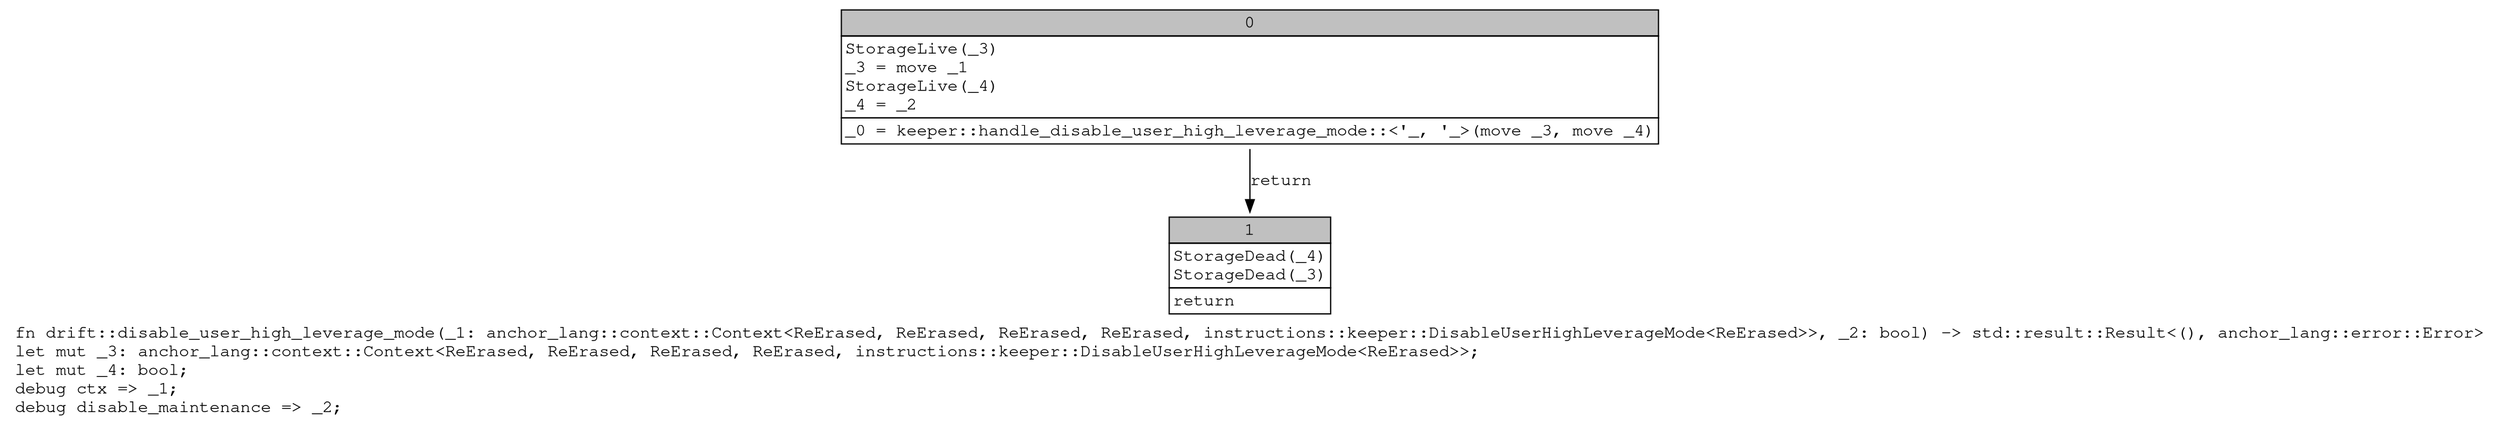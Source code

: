 digraph Mir_0_19910 {
    graph [fontname="Courier, monospace"];
    node [fontname="Courier, monospace"];
    edge [fontname="Courier, monospace"];
    label=<fn drift::disable_user_high_leverage_mode(_1: anchor_lang::context::Context&lt;ReErased, ReErased, ReErased, ReErased, instructions::keeper::DisableUserHighLeverageMode&lt;ReErased&gt;&gt;, _2: bool) -&gt; std::result::Result&lt;(), anchor_lang::error::Error&gt;<br align="left"/>let mut _3: anchor_lang::context::Context&lt;ReErased, ReErased, ReErased, ReErased, instructions::keeper::DisableUserHighLeverageMode&lt;ReErased&gt;&gt;;<br align="left"/>let mut _4: bool;<br align="left"/>debug ctx =&gt; _1;<br align="left"/>debug disable_maintenance =&gt; _2;<br align="left"/>>;
    bb0__0_19910 [shape="none", label=<<table border="0" cellborder="1" cellspacing="0"><tr><td bgcolor="gray" align="center" colspan="1">0</td></tr><tr><td align="left" balign="left">StorageLive(_3)<br/>_3 = move _1<br/>StorageLive(_4)<br/>_4 = _2<br/></td></tr><tr><td align="left">_0 = keeper::handle_disable_user_high_leverage_mode::&lt;'_, '_&gt;(move _3, move _4)</td></tr></table>>];
    bb1__0_19910 [shape="none", label=<<table border="0" cellborder="1" cellspacing="0"><tr><td bgcolor="gray" align="center" colspan="1">1</td></tr><tr><td align="left" balign="left">StorageDead(_4)<br/>StorageDead(_3)<br/></td></tr><tr><td align="left">return</td></tr></table>>];
    bb0__0_19910 -> bb1__0_19910 [label="return"];
}
